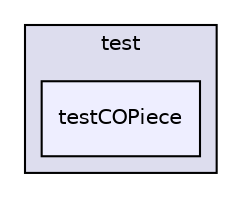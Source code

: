 digraph "/home/cj/workspace/Tetris/src/test/testCOPiece" {
  compound=true
  node [ fontsize="10", fontname="Helvetica"];
  edge [ labelfontsize="10", labelfontname="Helvetica"];
  subgraph clusterdir_120ed4da3e3217b1e7fc0b4f48568e79 {
    graph [ bgcolor="#ddddee", pencolor="black", label="test" fontname="Helvetica", fontsize="10", URL="dir_120ed4da3e3217b1e7fc0b4f48568e79.html"]
  dir_f79274b2f03f8ed8767e3c8f87b55d85 [shape=box, label="testCOPiece", style="filled", fillcolor="#eeeeff", pencolor="black", URL="dir_f79274b2f03f8ed8767e3c8f87b55d85.html"];
  }
}
